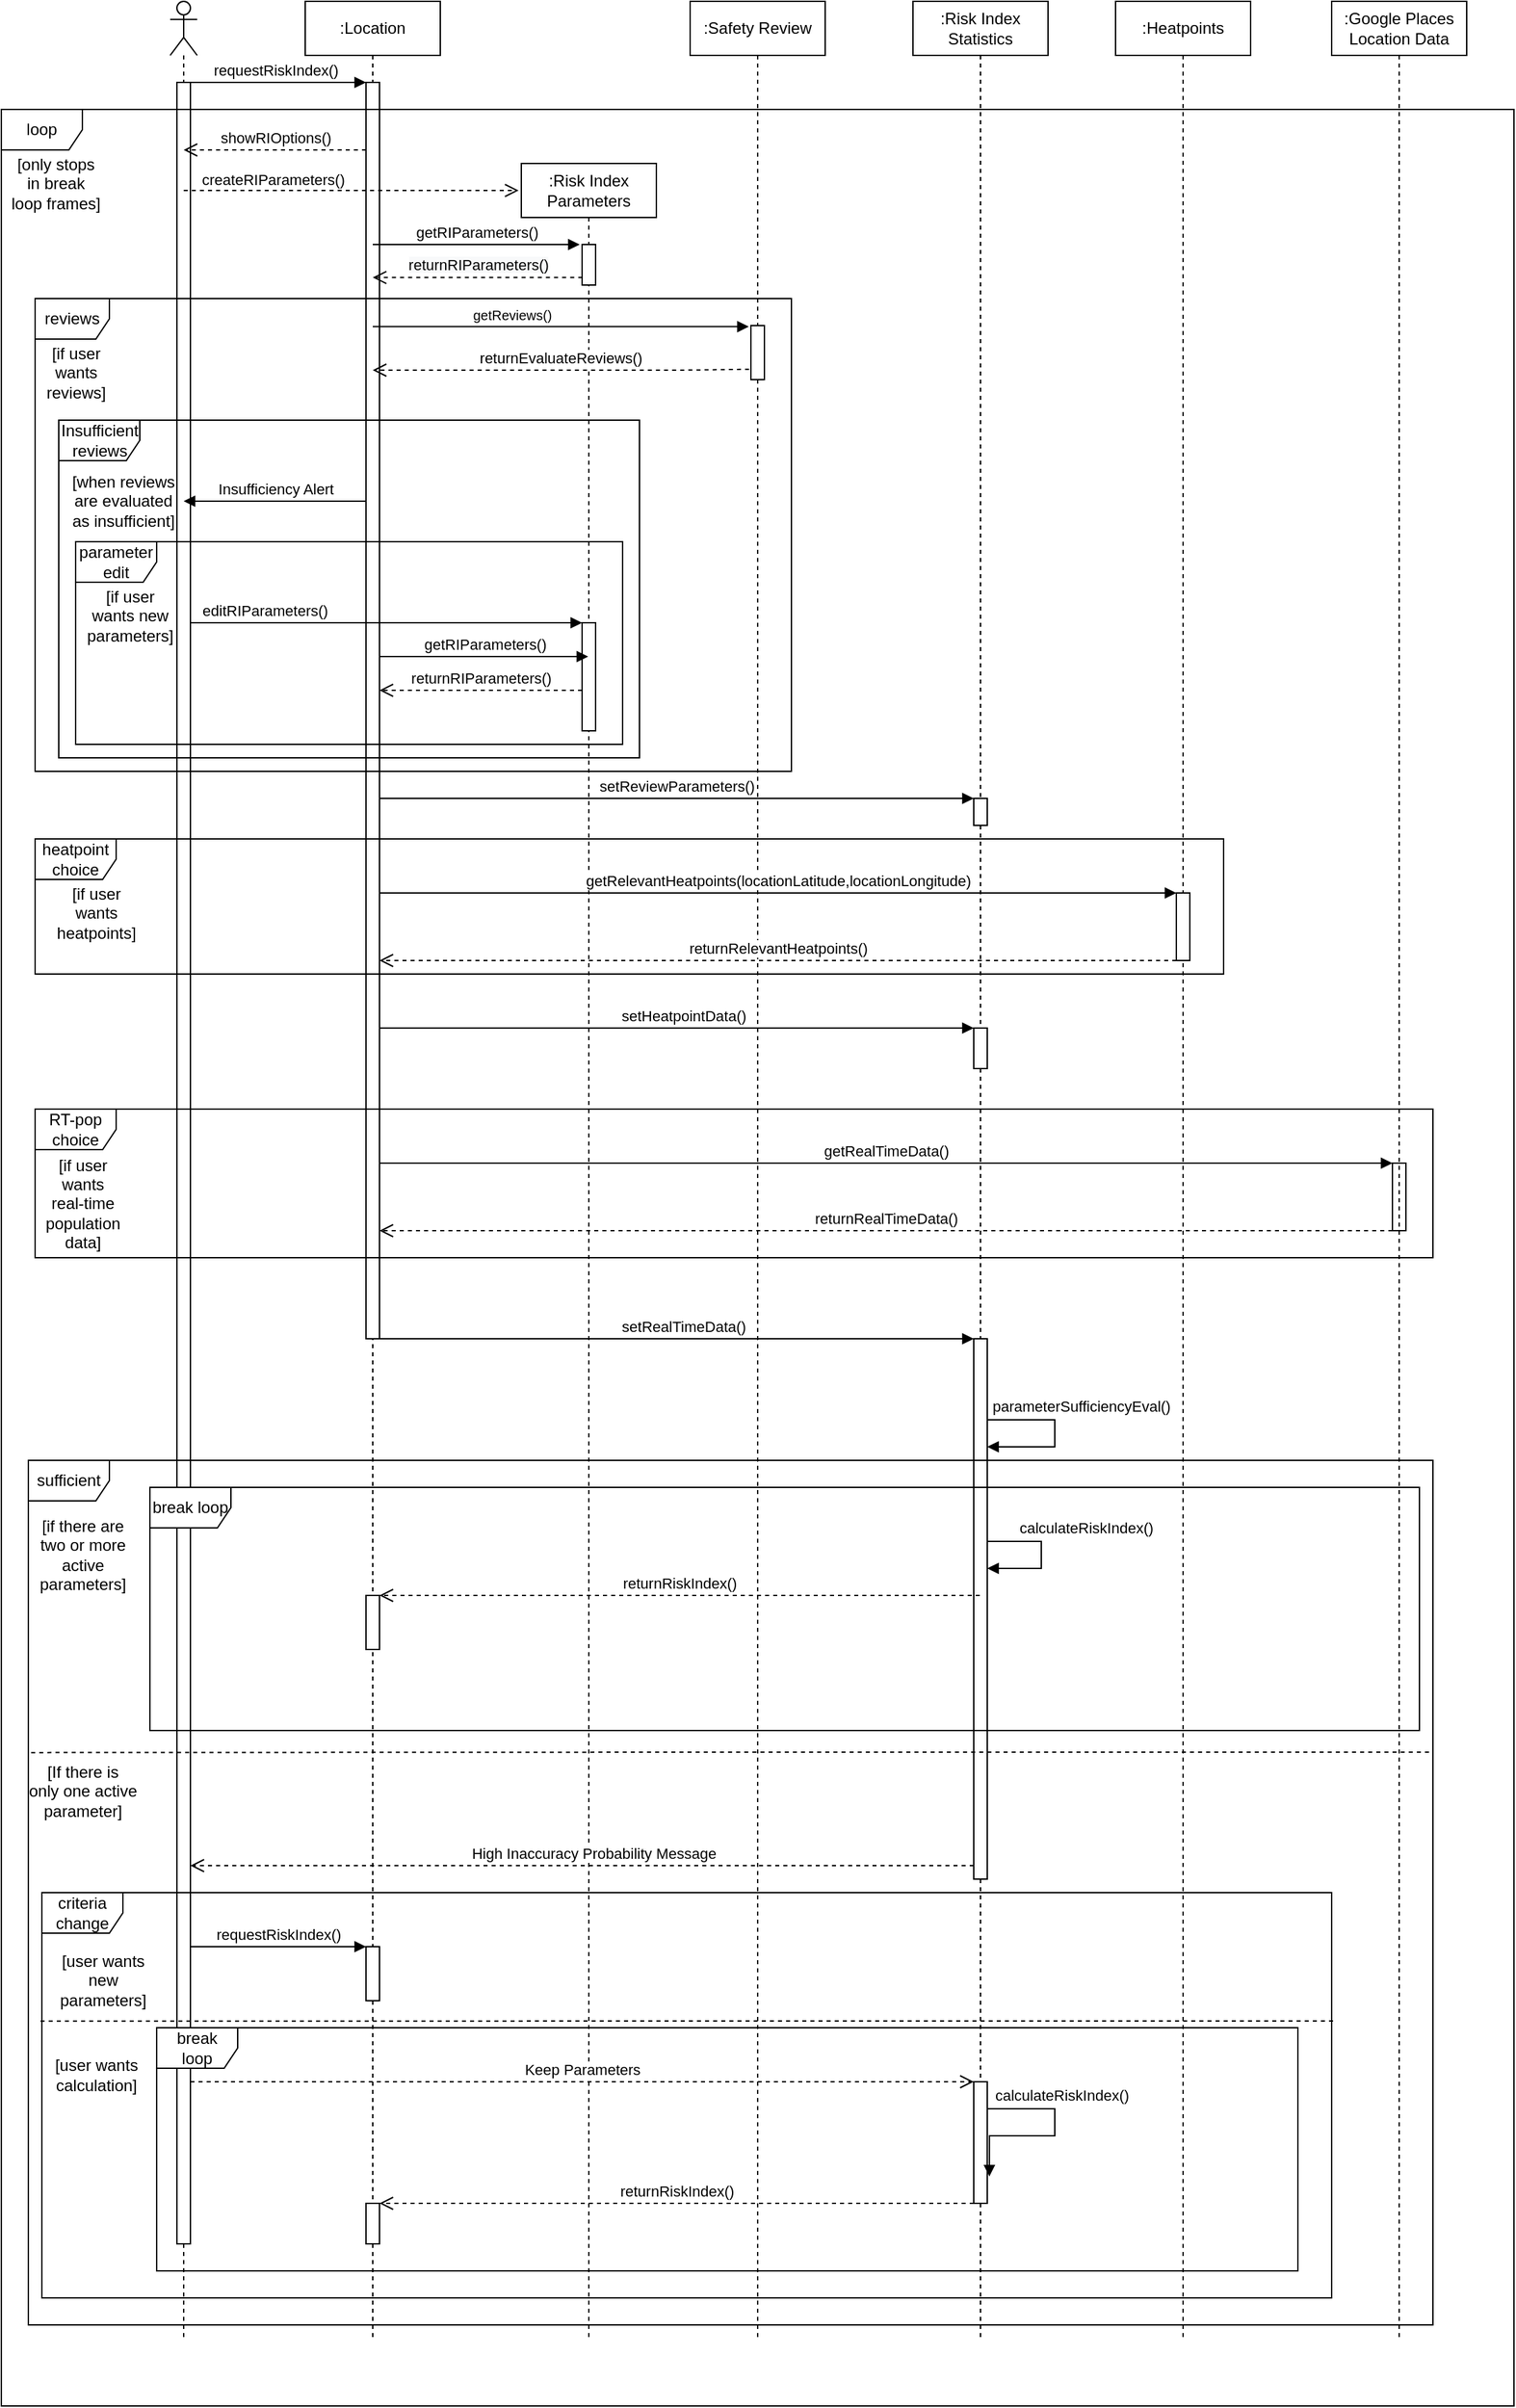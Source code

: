 <mxfile version="14.6.13" type="device"><diagram id="aLmGyQWKGVLnbE4F1NIu" name="Page-1"><mxGraphModel dx="1422" dy="794" grid="1" gridSize="10" guides="1" tooltips="1" connect="1" arrows="1" fold="1" page="1" pageScale="1" pageWidth="850" pageHeight="1100" math="0" shadow="0"><root><mxCell id="0"/><mxCell id="1" parent="0"/><mxCell id="M6BnTb0gVNhb_jdexF4h-3" value=":Location" style="shape=umlLifeline;perimeter=lifelinePerimeter;whiteSpace=wrap;html=1;container=1;collapsible=0;recursiveResize=0;outlineConnect=0;" parent="1" vertex="1"><mxGeometry x="345" y="40" width="100" height="1730" as="geometry"/></mxCell><mxCell id="M6BnTb0gVNhb_jdexF4h-7" value="" style="html=1;points=[];perimeter=orthogonalPerimeter;" parent="M6BnTb0gVNhb_jdexF4h-3" vertex="1"><mxGeometry x="45" y="60" width="10" height="930" as="geometry"/></mxCell><mxCell id="0FLNXGTHLXvPQCvifFjF-15" value="" style="html=1;points=[];perimeter=orthogonalPerimeter;" vertex="1" parent="M6BnTb0gVNhb_jdexF4h-3"><mxGeometry x="45" y="1180" width="10" height="40" as="geometry"/></mxCell><mxCell id="0FLNXGTHLXvPQCvifFjF-22" value="" style="html=1;points=[];perimeter=orthogonalPerimeter;" vertex="1" parent="M6BnTb0gVNhb_jdexF4h-3"><mxGeometry x="45" y="1440" width="10" height="40" as="geometry"/></mxCell><mxCell id="0FLNXGTHLXvPQCvifFjF-29" value="" style="html=1;points=[];perimeter=orthogonalPerimeter;" vertex="1" parent="M6BnTb0gVNhb_jdexF4h-3"><mxGeometry x="45" y="1630" width="10" height="30" as="geometry"/></mxCell><mxCell id="M6BnTb0gVNhb_jdexF4h-4" value=":Risk Index Parameters" style="shape=umlLifeline;perimeter=lifelinePerimeter;whiteSpace=wrap;html=1;container=1;collapsible=0;recursiveResize=0;outlineConnect=0;" parent="1" vertex="1"><mxGeometry x="505" y="160" width="100" height="1610" as="geometry"/></mxCell><mxCell id="M6BnTb0gVNhb_jdexF4h-17" value="" style="html=1;points=[];perimeter=orthogonalPerimeter;" parent="M6BnTb0gVNhb_jdexF4h-4" vertex="1"><mxGeometry x="45" y="60" width="10" height="30" as="geometry"/></mxCell><mxCell id="M6BnTb0gVNhb_jdexF4h-36" value="" style="html=1;points=[];perimeter=orthogonalPerimeter;" parent="M6BnTb0gVNhb_jdexF4h-4" vertex="1"><mxGeometry x="45" y="340" width="10" height="80" as="geometry"/></mxCell><mxCell id="M6BnTb0gVNhb_jdexF4h-5" value=":Safety Review" style="shape=umlLifeline;perimeter=lifelinePerimeter;whiteSpace=wrap;html=1;container=1;collapsible=0;recursiveResize=0;outlineConnect=0;" parent="1" vertex="1"><mxGeometry x="630" y="40" width="100" height="1730" as="geometry"/></mxCell><mxCell id="M6BnTb0gVNhb_jdexF4h-18" value="" style="html=1;points=[];perimeter=orthogonalPerimeter;" parent="M6BnTb0gVNhb_jdexF4h-5" vertex="1"><mxGeometry x="45" y="240" width="10" height="40" as="geometry"/></mxCell><mxCell id="M6BnTb0gVNhb_jdexF4h-6" value="" style="shape=umlLifeline;participant=umlActor;perimeter=lifelinePerimeter;whiteSpace=wrap;html=1;container=1;collapsible=0;recursiveResize=0;verticalAlign=top;spacingTop=36;outlineConnect=0;" parent="1" vertex="1"><mxGeometry x="245" y="40" width="20" height="1730" as="geometry"/></mxCell><mxCell id="M6BnTb0gVNhb_jdexF4h-15" value="" style="html=1;points=[];perimeter=orthogonalPerimeter;" parent="M6BnTb0gVNhb_jdexF4h-6" vertex="1"><mxGeometry x="5" y="60" width="10" height="1600" as="geometry"/></mxCell><mxCell id="M6BnTb0gVNhb_jdexF4h-12" value="requestRiskIndex()" style="html=1;verticalAlign=bottom;endArrow=block;" parent="1" source="M6BnTb0gVNhb_jdexF4h-6" target="M6BnTb0gVNhb_jdexF4h-7" edge="1"><mxGeometry width="80" relative="1" as="geometry"><mxPoint x="275" y="120" as="sourcePoint"/><mxPoint x="475" y="190" as="targetPoint"/><Array as="points"><mxPoint x="340" y="100"/><mxPoint x="360" y="100"/></Array></mxGeometry></mxCell><mxCell id="M6BnTb0gVNhb_jdexF4h-14" value="showRIOptions()" style="html=1;verticalAlign=bottom;endArrow=open;dashed=1;endSize=8;" parent="1" source="M6BnTb0gVNhb_jdexF4h-7" target="M6BnTb0gVNhb_jdexF4h-6" edge="1"><mxGeometry relative="1" as="geometry"><mxPoint x="475" y="190" as="sourcePoint"/><mxPoint x="395" y="190" as="targetPoint"/><Array as="points"><mxPoint x="325" y="150"/></Array></mxGeometry></mxCell><mxCell id="M6BnTb0gVNhb_jdexF4h-19" value="createRIParameters()" style="html=1;verticalAlign=bottom;endArrow=open;dashed=1;endSize=8;" parent="1" source="M6BnTb0gVNhb_jdexF4h-6" edge="1"><mxGeometry x="-0.469" y="-1" relative="1" as="geometry"><mxPoint x="261" y="190" as="sourcePoint"/><mxPoint x="503" y="180" as="targetPoint"/><mxPoint as="offset"/><Array as="points"><mxPoint x="385" y="180"/></Array></mxGeometry></mxCell><mxCell id="M6BnTb0gVNhb_jdexF4h-20" value="getRIParameters()" style="html=1;verticalAlign=bottom;endArrow=block;entryX=-0.18;entryY=0;entryDx=0;entryDy=0;entryPerimeter=0;" parent="1" source="M6BnTb0gVNhb_jdexF4h-3" target="M6BnTb0gVNhb_jdexF4h-17" edge="1"><mxGeometry width="80" relative="1" as="geometry"><mxPoint x="425" y="230" as="sourcePoint"/><mxPoint x="505" y="230" as="targetPoint"/></mxGeometry></mxCell><mxCell id="M6BnTb0gVNhb_jdexF4h-22" value="&lt;span style=&quot;background-color: rgb(248 , 249 , 250)&quot;&gt;&lt;font style=&quot;font-size: 11px&quot;&gt;returnRIParameters()&lt;/font&gt;&lt;/span&gt;" style="html=1;verticalAlign=bottom;endArrow=open;dashed=1;endSize=8;exitX=0.02;exitY=0.813;exitDx=0;exitDy=0;exitPerimeter=0;" parent="1" source="M6BnTb0gVNhb_jdexF4h-17" target="M6BnTb0gVNhb_jdexF4h-3" edge="1"><mxGeometry relative="1" as="geometry"><mxPoint x="465" y="230" as="sourcePoint"/><mxPoint x="385" y="230" as="targetPoint"/></mxGeometry></mxCell><mxCell id="M6BnTb0gVNhb_jdexF4h-26" value="reviews" style="shape=umlFrame;whiteSpace=wrap;html=1;width=55;height=30;" parent="1" vertex="1"><mxGeometry x="145" y="260" width="560" height="350" as="geometry"/></mxCell><mxCell id="M6BnTb0gVNhb_jdexF4h-27" value="[if user&lt;br&gt;wants&lt;br&gt;reviews]" style="text;html=1;align=center;verticalAlign=middle;resizable=0;points=[];autosize=1;strokeColor=none;" parent="1" vertex="1"><mxGeometry x="145" y="290" width="60" height="50" as="geometry"/></mxCell><mxCell id="M6BnTb0gVNhb_jdexF4h-28" value="&lt;font style=&quot;font-size: 10px&quot;&gt;getReviews()&lt;/font&gt;" style="html=1;verticalAlign=bottom;endArrow=block;entryX=-0.16;entryY=0.02;entryDx=0;entryDy=0;entryPerimeter=0;" parent="1" source="M6BnTb0gVNhb_jdexF4h-3" target="M6BnTb0gVNhb_jdexF4h-18" edge="1"><mxGeometry x="-0.259" width="80" relative="1" as="geometry"><mxPoint x="495" y="360" as="sourcePoint"/><mxPoint x="575" y="360" as="targetPoint"/><mxPoint as="offset"/></mxGeometry></mxCell><mxCell id="M6BnTb0gVNhb_jdexF4h-29" value="returnEvaluateReviews()" style="html=1;verticalAlign=bottom;endArrow=open;dashed=1;endSize=8;exitX=-0.133;exitY=0.808;exitDx=0;exitDy=0;exitPerimeter=0;" parent="1" source="M6BnTb0gVNhb_jdexF4h-18" edge="1"><mxGeometry x="0.001" relative="1" as="geometry"><mxPoint x="575" y="330" as="sourcePoint"/><mxPoint x="395" y="313" as="targetPoint"/><Array as="points"><mxPoint x="625" y="313"/><mxPoint x="605" y="313"/><mxPoint x="595" y="313"/><mxPoint x="545" y="313"/><mxPoint x="475" y="313"/></Array><mxPoint as="offset"/></mxGeometry></mxCell><mxCell id="M6BnTb0gVNhb_jdexF4h-32" value="Insufficient&lt;br&gt;reviews" style="shape=umlFrame;whiteSpace=wrap;html=1;" parent="1" vertex="1"><mxGeometry x="162.5" y="350" width="430" height="250" as="geometry"/></mxCell><mxCell id="M6BnTb0gVNhb_jdexF4h-33" value="[when reviews &lt;br&gt;are evaluated &lt;br&gt;as insufficient]" style="text;html=1;align=center;verticalAlign=middle;resizable=0;points=[];autosize=1;strokeColor=none;" parent="1" vertex="1"><mxGeometry x="165" y="385" width="90" height="50" as="geometry"/></mxCell><mxCell id="M6BnTb0gVNhb_jdexF4h-35" value="Insufficiency Alert" style="html=1;verticalAlign=bottom;endArrow=block;" parent="1" source="M6BnTb0gVNhb_jdexF4h-7" target="M6BnTb0gVNhb_jdexF4h-6" edge="1"><mxGeometry width="80" relative="1" as="geometry"><mxPoint x="295" y="370" as="sourcePoint"/><mxPoint x="375" y="370" as="targetPoint"/><Array as="points"><mxPoint x="315" y="410"/></Array></mxGeometry></mxCell><mxCell id="M6BnTb0gVNhb_jdexF4h-37" value="editRIParameters()" style="html=1;verticalAlign=bottom;endArrow=block;" parent="1" source="M6BnTb0gVNhb_jdexF4h-15" target="M6BnTb0gVNhb_jdexF4h-36" edge="1"><mxGeometry x="-0.621" width="80" relative="1" as="geometry"><mxPoint x="415" y="580" as="sourcePoint"/><mxPoint x="548" y="500" as="targetPoint"/><mxPoint as="offset"/><Array as="points"><mxPoint x="355" y="500"/></Array></mxGeometry></mxCell><mxCell id="M6BnTb0gVNhb_jdexF4h-39" value="getRIParameters()" style="html=1;verticalAlign=bottom;endArrow=block;" parent="1" source="M6BnTb0gVNhb_jdexF4h-7" target="M6BnTb0gVNhb_jdexF4h-4" edge="1"><mxGeometry width="80" relative="1" as="geometry"><mxPoint x="465" y="500" as="sourcePoint"/><mxPoint x="545" y="500" as="targetPoint"/><Array as="points"><mxPoint x="485" y="525"/></Array></mxGeometry></mxCell><mxCell id="M6BnTb0gVNhb_jdexF4h-40" value="returnRIParameters()" style="html=1;verticalAlign=bottom;endArrow=open;dashed=1;endSize=8;" parent="1" source="M6BnTb0gVNhb_jdexF4h-36" target="M6BnTb0gVNhb_jdexF4h-7" edge="1"><mxGeometry relative="1" as="geometry"><mxPoint x="535" y="580" as="sourcePoint"/><mxPoint x="455" y="580" as="targetPoint"/><Array as="points"><mxPoint x="475" y="550"/></Array><mxPoint as="offset"/></mxGeometry></mxCell><mxCell id="M6BnTb0gVNhb_jdexF4h-41" value="parameter&lt;br&gt;edit" style="shape=umlFrame;whiteSpace=wrap;html=1;" parent="1" vertex="1"><mxGeometry x="175" y="440" width="405" height="150" as="geometry"/></mxCell><mxCell id="M6BnTb0gVNhb_jdexF4h-42" value="[if user&lt;br&gt;wants new&lt;br&gt;parameters]" style="text;html=1;align=center;verticalAlign=middle;resizable=0;points=[];autosize=1;strokeColor=none;" parent="1" vertex="1"><mxGeometry x="175" y="470" width="80" height="50" as="geometry"/></mxCell><mxCell id="nK48Y021iaHrrQSSrg6Y-6" value="heatpoint&lt;br&gt;choice" style="shape=umlFrame;whiteSpace=wrap;html=1;" parent="1" vertex="1"><mxGeometry x="145" y="660" width="880" height="100" as="geometry"/></mxCell><mxCell id="nK48Y021iaHrrQSSrg6Y-7" value=":Heatpoints" style="shape=umlLifeline;perimeter=lifelinePerimeter;whiteSpace=wrap;html=1;container=1;collapsible=0;recursiveResize=0;outlineConnect=0;" parent="1" vertex="1"><mxGeometry x="945" y="40" width="100" height="1730" as="geometry"/></mxCell><mxCell id="nK48Y021iaHrrQSSrg6Y-10" value="" style="html=1;points=[];perimeter=orthogonalPerimeter;" parent="nK48Y021iaHrrQSSrg6Y-7" vertex="1"><mxGeometry x="45" y="660" width="10" height="50" as="geometry"/></mxCell><mxCell id="nK48Y021iaHrrQSSrg6Y-11" value="getRelevantHeatpoints(locationLatitude,locationLongitude)" style="html=1;verticalAlign=bottom;endArrow=block;" parent="1" source="M6BnTb0gVNhb_jdexF4h-7" target="nK48Y021iaHrrQSSrg6Y-10" edge="1"><mxGeometry width="80" relative="1" as="geometry"><mxPoint x="415" y="680" as="sourcePoint"/><mxPoint x="645" y="690" as="targetPoint"/><Array as="points"><mxPoint x="625" y="700"/></Array></mxGeometry></mxCell><mxCell id="nK48Y021iaHrrQSSrg6Y-12" value="returnRelevantHeatpoints()" style="html=1;verticalAlign=bottom;endArrow=open;dashed=1;endSize=8;" parent="1" source="nK48Y021iaHrrQSSrg6Y-10" target="M6BnTb0gVNhb_jdexF4h-7" edge="1"><mxGeometry relative="1" as="geometry"><mxPoint x="695" y="780" as="sourcePoint"/><mxPoint x="425" y="730" as="targetPoint"/><Array as="points"><mxPoint x="785" y="750"/><mxPoint x="715" y="750"/></Array></mxGeometry></mxCell><mxCell id="nK48Y021iaHrrQSSrg6Y-13" value="[if user&lt;br&gt;wants&lt;br&gt;heatpoints]" style="text;html=1;align=center;verticalAlign=middle;resizable=0;points=[];autosize=1;strokeColor=none;" parent="1" vertex="1"><mxGeometry x="155" y="690" width="70" height="50" as="geometry"/></mxCell><mxCell id="nK48Y021iaHrrQSSrg6Y-15" value=":Risk Index&lt;br&gt;Statistics" style="shape=umlLifeline;perimeter=lifelinePerimeter;whiteSpace=wrap;html=1;container=1;collapsible=0;recursiveResize=0;outlineConnect=0;" parent="1" vertex="1"><mxGeometry x="795" y="40" width="100" height="1730" as="geometry"/></mxCell><mxCell id="nK48Y021iaHrrQSSrg6Y-19" value="" style="html=1;points=[];perimeter=orthogonalPerimeter;" parent="nK48Y021iaHrrQSSrg6Y-15" vertex="1"><mxGeometry x="45" y="590" width="10" height="20" as="geometry"/></mxCell><mxCell id="nK48Y021iaHrrQSSrg6Y-20" value="" style="html=1;points=[];perimeter=orthogonalPerimeter;" parent="nK48Y021iaHrrQSSrg6Y-15" vertex="1"><mxGeometry x="45" y="760" width="10" height="30" as="geometry"/></mxCell><mxCell id="0FLNXGTHLXvPQCvifFjF-24" value="" style="html=1;points=[];perimeter=orthogonalPerimeter;" vertex="1" parent="nK48Y021iaHrrQSSrg6Y-15"><mxGeometry x="45" y="1540" width="10" height="90" as="geometry"/></mxCell><mxCell id="0FLNXGTHLXvPQCvifFjF-27" value="calculateRiskIndex()" style="edgeStyle=orthogonalEdgeStyle;html=1;align=left;spacingLeft=2;endArrow=block;rounded=0;entryX=1.157;entryY=0.779;entryDx=0;entryDy=0;entryPerimeter=0;" edge="1" target="0FLNXGTHLXvPQCvifFjF-24" parent="nK48Y021iaHrrQSSrg6Y-15" source="0FLNXGTHLXvPQCvifFjF-24"><mxGeometry x="-0.974" y="10" relative="1" as="geometry"><mxPoint x="45" y="1560" as="sourcePoint"/><Array as="points"><mxPoint x="105" y="1560"/><mxPoint x="105" y="1580"/></Array><mxPoint x="50" y="1580" as="targetPoint"/><mxPoint as="offset"/></mxGeometry></mxCell><mxCell id="nK48Y021iaHrrQSSrg6Y-18" value="setReviewParameters()" style="html=1;verticalAlign=bottom;endArrow=block;" parent="1" source="M6BnTb0gVNhb_jdexF4h-7" target="nK48Y021iaHrrQSSrg6Y-19" edge="1"><mxGeometry width="80" relative="1" as="geometry"><mxPoint x="655" y="680" as="sourcePoint"/><mxPoint x="735" y="680" as="targetPoint"/></mxGeometry></mxCell><mxCell id="nK48Y021iaHrrQSSrg6Y-21" value="setHeatpointData()" style="html=1;verticalAlign=bottom;endArrow=block;" parent="1" source="M6BnTb0gVNhb_jdexF4h-7" target="nK48Y021iaHrrQSSrg6Y-20" edge="1"><mxGeometry x="0.023" width="80" relative="1" as="geometry"><mxPoint x="665" y="780" as="sourcePoint"/><mxPoint x="745" y="780" as="targetPoint"/><mxPoint as="offset"/></mxGeometry></mxCell><mxCell id="nK48Y021iaHrrQSSrg6Y-22" value="RT-pop&lt;br&gt;choice" style="shape=umlFrame;whiteSpace=wrap;html=1;" parent="1" vertex="1"><mxGeometry x="145" y="860" width="1035" height="110" as="geometry"/></mxCell><mxCell id="nK48Y021iaHrrQSSrg6Y-23" value="" style="html=1;points=[];perimeter=orthogonalPerimeter;" parent="1" vertex="1"><mxGeometry x="1150" y="900" width="10" height="50" as="geometry"/></mxCell><mxCell id="nK48Y021iaHrrQSSrg6Y-24" value="getRealTimeData()" style="html=1;verticalAlign=bottom;endArrow=block;" parent="1" target="nK48Y021iaHrrQSSrg6Y-23" edge="1"><mxGeometry width="80" relative="1" as="geometry"><mxPoint x="400" y="900" as="sourcePoint"/><mxPoint x="645" y="890" as="targetPoint"/><Array as="points"><mxPoint x="625" y="900"/></Array></mxGeometry></mxCell><mxCell id="nK48Y021iaHrrQSSrg6Y-25" value="returnRealTimeData()" style="html=1;verticalAlign=bottom;endArrow=open;dashed=1;endSize=8;" parent="1" source="nK48Y021iaHrrQSSrg6Y-23" edge="1"><mxGeometry relative="1" as="geometry"><mxPoint x="695" y="980" as="sourcePoint"/><mxPoint x="400" y="950" as="targetPoint"/><Array as="points"><mxPoint x="785" y="950"/><mxPoint x="715" y="950"/></Array></mxGeometry></mxCell><mxCell id="nK48Y021iaHrrQSSrg6Y-26" value="[if user&lt;br&gt;wants&lt;br&gt;real-time&lt;br&gt;population&lt;br&gt;data]" style="text;html=1;align=center;verticalAlign=middle;resizable=0;points=[];autosize=1;strokeColor=none;" parent="1" vertex="1"><mxGeometry x="145" y="890" width="70" height="80" as="geometry"/></mxCell><mxCell id="nK48Y021iaHrrQSSrg6Y-27" value="" style="html=1;points=[];perimeter=orthogonalPerimeter;" parent="1" vertex="1"><mxGeometry x="840" y="1030" width="10" height="400" as="geometry"/></mxCell><mxCell id="nK48Y021iaHrrQSSrg6Y-28" value="setRealTimeData()" style="html=1;verticalAlign=bottom;endArrow=block;" parent="1" source="M6BnTb0gVNhb_jdexF4h-7" target="nK48Y021iaHrrQSSrg6Y-27" edge="1"><mxGeometry x="0.023" width="80" relative="1" as="geometry"><mxPoint x="375" y="1060" as="sourcePoint"/><mxPoint x="720" y="1040" as="targetPoint"/><mxPoint as="offset"/><Array as="points"><mxPoint x="505" y="1030"/></Array></mxGeometry></mxCell><mxCell id="nK48Y021iaHrrQSSrg6Y-30" value=":Google Places&lt;br&gt;Location Data" style="shape=umlLifeline;perimeter=lifelinePerimeter;whiteSpace=wrap;html=1;container=1;collapsible=0;recursiveResize=0;outlineConnect=0;" parent="1" vertex="1"><mxGeometry x="1105" y="40" width="100" height="1730" as="geometry"/></mxCell><mxCell id="0FLNXGTHLXvPQCvifFjF-5" value="loop" style="shape=umlFrame;whiteSpace=wrap;html=1;" vertex="1" parent="1"><mxGeometry x="120" y="120" width="1120" height="1700" as="geometry"/></mxCell><mxCell id="0FLNXGTHLXvPQCvifFjF-7" value="parameterSufficiencyEval()" style="edgeStyle=orthogonalEdgeStyle;html=1;align=left;spacingLeft=2;endArrow=block;rounded=0;" edge="1" parent="1" source="nK48Y021iaHrrQSSrg6Y-27"><mxGeometry x="-1" y="10" relative="1" as="geometry"><mxPoint x="845" y="1110" as="sourcePoint"/><Array as="points"><mxPoint x="900" y="1090"/><mxPoint x="900" y="1110"/><mxPoint x="850" y="1110"/></Array><mxPoint x="850" y="1110" as="targetPoint"/><mxPoint as="offset"/></mxGeometry></mxCell><mxCell id="0FLNXGTHLXvPQCvifFjF-11" value="sufficient" style="shape=umlFrame;whiteSpace=wrap;html=1;" vertex="1" parent="1"><mxGeometry x="140" y="1120" width="1040" height="640" as="geometry"/></mxCell><mxCell id="0FLNXGTHLXvPQCvifFjF-13" value="calculateRiskIndex()" style="edgeStyle=orthogonalEdgeStyle;html=1;align=left;spacingLeft=2;endArrow=block;rounded=0;" edge="1" target="nK48Y021iaHrrQSSrg6Y-27" parent="1" source="nK48Y021iaHrrQSSrg6Y-27"><mxGeometry x="-0.6" y="10" relative="1" as="geometry"><mxPoint x="880" y="1180" as="sourcePoint"/><Array as="points"><mxPoint x="890" y="1180"/><mxPoint x="890" y="1200"/></Array><mxPoint x="845" y="1200" as="targetPoint"/><mxPoint as="offset"/></mxGeometry></mxCell><mxCell id="0FLNXGTHLXvPQCvifFjF-14" value="returnRiskIndex()" style="html=1;verticalAlign=bottom;endArrow=open;dashed=1;endSize=8;" edge="1" parent="1" source="nK48Y021iaHrrQSSrg6Y-15" target="0FLNXGTHLXvPQCvifFjF-15"><mxGeometry relative="1" as="geometry"><mxPoint x="800" y="1220" as="sourcePoint"/><mxPoint x="720" y="1220" as="targetPoint"/></mxGeometry></mxCell><mxCell id="0FLNXGTHLXvPQCvifFjF-17" value="break loop" style="shape=umlFrame;whiteSpace=wrap;html=1;" vertex="1" parent="1"><mxGeometry x="230" y="1140" width="940" height="180" as="geometry"/></mxCell><mxCell id="0FLNXGTHLXvPQCvifFjF-18" value="[if there are&lt;br&gt;two or more&lt;br&gt;active&lt;br&gt;parameters]" style="text;html=1;align=center;verticalAlign=middle;resizable=0;points=[];autosize=1;strokeColor=none;" vertex="1" parent="1"><mxGeometry x="140" y="1160" width="80" height="60" as="geometry"/></mxCell><mxCell id="0FLNXGTHLXvPQCvifFjF-19" value="High Inaccuracy Probability Message&amp;nbsp;" style="html=1;verticalAlign=bottom;endArrow=open;dashed=1;endSize=8;" edge="1" parent="1" source="nK48Y021iaHrrQSSrg6Y-27" target="M6BnTb0gVNhb_jdexF4h-15"><mxGeometry x="-0.035" relative="1" as="geometry"><mxPoint x="730" y="1480" as="sourcePoint"/><mxPoint x="650" y="1480" as="targetPoint"/><Array as="points"><mxPoint x="790" y="1420"/><mxPoint x="550" y="1420"/></Array><mxPoint as="offset"/></mxGeometry></mxCell><mxCell id="0FLNXGTHLXvPQCvifFjF-20" value="criteria&lt;br&gt;change" style="shape=umlFrame;whiteSpace=wrap;html=1;" vertex="1" parent="1"><mxGeometry x="150" y="1440" width="955" height="300" as="geometry"/></mxCell><mxCell id="0FLNXGTHLXvPQCvifFjF-23" value="requestRiskIndex()" style="html=1;verticalAlign=bottom;endArrow=block;" edge="1" parent="1" source="M6BnTb0gVNhb_jdexF4h-15" target="0FLNXGTHLXvPQCvifFjF-22"><mxGeometry width="80" relative="1" as="geometry"><mxPoint x="510" y="1460" as="sourcePoint"/><mxPoint x="590" y="1460" as="targetPoint"/><Array as="points"><mxPoint x="320" y="1480"/></Array></mxGeometry></mxCell><mxCell id="0FLNXGTHLXvPQCvifFjF-25" value="Keep Parameters" style="html=1;verticalAlign=bottom;endArrow=open;dashed=1;endSize=8;" edge="1" parent="1" source="M6BnTb0gVNhb_jdexF4h-15" target="0FLNXGTHLXvPQCvifFjF-24"><mxGeometry relative="1" as="geometry"><mxPoint x="760" y="1750" as="sourcePoint"/><mxPoint x="680" y="1750" as="targetPoint"/></mxGeometry></mxCell><mxCell id="0FLNXGTHLXvPQCvifFjF-28" value="returnRiskIndex()" style="html=1;verticalAlign=bottom;endArrow=open;dashed=1;endSize=8;" edge="1" parent="1" source="0FLNXGTHLXvPQCvifFjF-24" target="0FLNXGTHLXvPQCvifFjF-29"><mxGeometry relative="1" as="geometry"><mxPoint x="720" y="1640" as="sourcePoint"/><mxPoint x="640" y="1640" as="targetPoint"/></mxGeometry></mxCell><mxCell id="0FLNXGTHLXvPQCvifFjF-31" value="" style="endArrow=none;dashed=1;html=1;exitX=0.002;exitY=0.338;exitDx=0;exitDy=0;exitPerimeter=0;" edge="1" parent="1" source="0FLNXGTHLXvPQCvifFjF-11"><mxGeometry width="50" height="50" relative="1" as="geometry"><mxPoint x="640" y="1520" as="sourcePoint"/><mxPoint x="1180" y="1336" as="targetPoint"/><Array as="points"><mxPoint x="660" y="1336"/></Array></mxGeometry></mxCell><mxCell id="0FLNXGTHLXvPQCvifFjF-32" value="[If there is&lt;br&gt;only one active&lt;br&gt;parameter]" style="text;html=1;align=center;verticalAlign=middle;resizable=0;points=[];autosize=1;strokeColor=none;" vertex="1" parent="1"><mxGeometry x="130" y="1340" width="100" height="50" as="geometry"/></mxCell><mxCell id="0FLNXGTHLXvPQCvifFjF-34" value="[user wants&lt;br&gt;new&lt;br&gt;parameters]" style="text;html=1;align=center;verticalAlign=middle;resizable=0;points=[];autosize=1;strokeColor=none;" vertex="1" parent="1"><mxGeometry x="155" y="1480" width="80" height="50" as="geometry"/></mxCell><mxCell id="0FLNXGTHLXvPQCvifFjF-35" value="" style="endArrow=none;dashed=1;html=1;exitX=-0.001;exitY=0.317;exitDx=0;exitDy=0;exitPerimeter=0;" edge="1" parent="1" source="0FLNXGTHLXvPQCvifFjF-20"><mxGeometry width="50" height="50" relative="1" as="geometry"><mxPoint x="630" y="1690" as="sourcePoint"/><mxPoint x="1107" y="1535" as="targetPoint"/></mxGeometry></mxCell><mxCell id="0FLNXGTHLXvPQCvifFjF-36" value="[user wants&lt;br&gt;calculation]" style="text;html=1;align=center;verticalAlign=middle;resizable=0;points=[];autosize=1;strokeColor=none;" vertex="1" parent="1"><mxGeometry x="150" y="1560" width="80" height="30" as="geometry"/></mxCell><mxCell id="0FLNXGTHLXvPQCvifFjF-37" value="break&lt;br&gt;loop" style="shape=umlFrame;whiteSpace=wrap;html=1;" vertex="1" parent="1"><mxGeometry x="235" y="1540" width="845" height="180" as="geometry"/></mxCell><mxCell id="0FLNXGTHLXvPQCvifFjF-38" value="[only stops&lt;br&gt;in break&lt;br&gt;loop frames]" style="text;html=1;align=center;verticalAlign=middle;resizable=0;points=[];autosize=1;strokeColor=none;" vertex="1" parent="1"><mxGeometry x="120" y="150" width="80" height="50" as="geometry"/></mxCell></root></mxGraphModel></diagram></mxfile>
